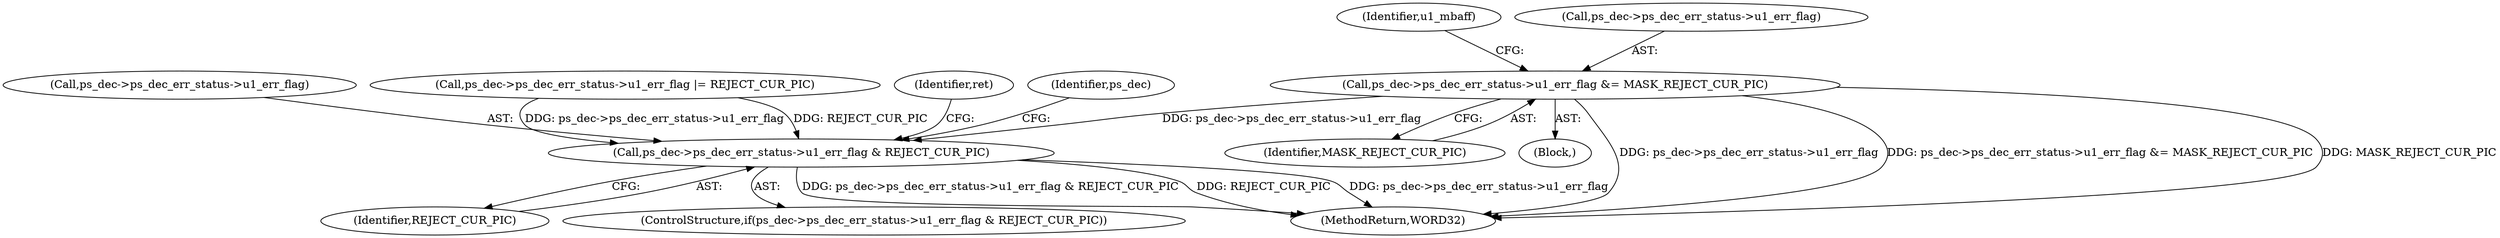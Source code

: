digraph "0_Android_a78887bcffbc2995cf9ed72e0697acf560875e9e_2@pointer" {
"1000788" [label="(Call,ps_dec->ps_dec_err_status->u1_err_flag &= MASK_REJECT_CUR_PIC)"];
"1001116" [label="(Call,ps_dec->ps_dec_err_status->u1_err_flag & REJECT_CUR_PIC)"];
"1000794" [label="(Identifier,MASK_REJECT_CUR_PIC)"];
"1000788" [label="(Call,ps_dec->ps_dec_err_status->u1_err_flag &= MASK_REJECT_CUR_PIC)"];
"1000787" [label="(Block,)"];
"1000796" [label="(Identifier,u1_mbaff)"];
"1001117" [label="(Call,ps_dec->ps_dec_err_status->u1_err_flag)"];
"1001122" [label="(Identifier,REJECT_CUR_PIC)"];
"1001116" [label="(Call,ps_dec->ps_dec_err_status->u1_err_flag & REJECT_CUR_PIC)"];
"1000776" [label="(Call,ps_dec->ps_dec_err_status->u1_err_flag |= REJECT_CUR_PIC)"];
"1001115" [label="(ControlStructure,if(ps_dec->ps_dec_err_status->u1_err_flag & REJECT_CUR_PIC))"];
"1000789" [label="(Call,ps_dec->ps_dec_err_status->u1_err_flag)"];
"1002570" [label="(MethodReturn,WORD32)"];
"1001130" [label="(Identifier,ret)"];
"1001125" [label="(Identifier,ps_dec)"];
"1000788" -> "1000787"  [label="AST: "];
"1000788" -> "1000794"  [label="CFG: "];
"1000789" -> "1000788"  [label="AST: "];
"1000794" -> "1000788"  [label="AST: "];
"1000796" -> "1000788"  [label="CFG: "];
"1000788" -> "1002570"  [label="DDG: ps_dec->ps_dec_err_status->u1_err_flag"];
"1000788" -> "1002570"  [label="DDG: ps_dec->ps_dec_err_status->u1_err_flag &= MASK_REJECT_CUR_PIC"];
"1000788" -> "1002570"  [label="DDG: MASK_REJECT_CUR_PIC"];
"1000788" -> "1001116"  [label="DDG: ps_dec->ps_dec_err_status->u1_err_flag"];
"1001116" -> "1001115"  [label="AST: "];
"1001116" -> "1001122"  [label="CFG: "];
"1001117" -> "1001116"  [label="AST: "];
"1001122" -> "1001116"  [label="AST: "];
"1001125" -> "1001116"  [label="CFG: "];
"1001130" -> "1001116"  [label="CFG: "];
"1001116" -> "1002570"  [label="DDG: ps_dec->ps_dec_err_status->u1_err_flag & REJECT_CUR_PIC"];
"1001116" -> "1002570"  [label="DDG: REJECT_CUR_PIC"];
"1001116" -> "1002570"  [label="DDG: ps_dec->ps_dec_err_status->u1_err_flag"];
"1000776" -> "1001116"  [label="DDG: ps_dec->ps_dec_err_status->u1_err_flag"];
"1000776" -> "1001116"  [label="DDG: REJECT_CUR_PIC"];
}
